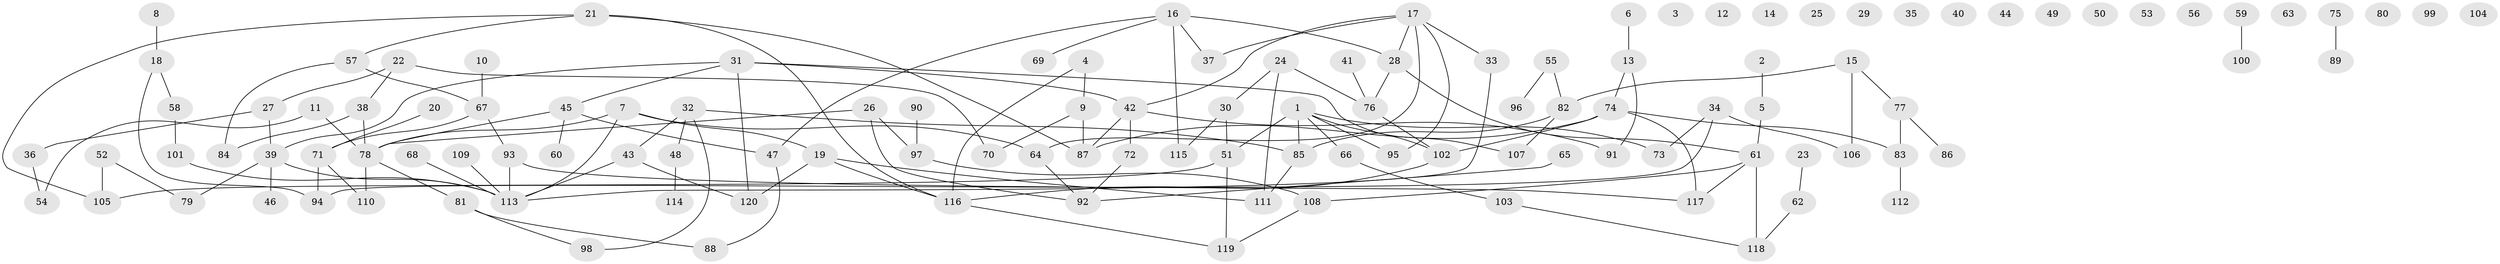 // Generated by graph-tools (version 1.1) at 2025/49/03/09/25 03:49:09]
// undirected, 120 vertices, 142 edges
graph export_dot {
graph [start="1"]
  node [color=gray90,style=filled];
  1;
  2;
  3;
  4;
  5;
  6;
  7;
  8;
  9;
  10;
  11;
  12;
  13;
  14;
  15;
  16;
  17;
  18;
  19;
  20;
  21;
  22;
  23;
  24;
  25;
  26;
  27;
  28;
  29;
  30;
  31;
  32;
  33;
  34;
  35;
  36;
  37;
  38;
  39;
  40;
  41;
  42;
  43;
  44;
  45;
  46;
  47;
  48;
  49;
  50;
  51;
  52;
  53;
  54;
  55;
  56;
  57;
  58;
  59;
  60;
  61;
  62;
  63;
  64;
  65;
  66;
  67;
  68;
  69;
  70;
  71;
  72;
  73;
  74;
  75;
  76;
  77;
  78;
  79;
  80;
  81;
  82;
  83;
  84;
  85;
  86;
  87;
  88;
  89;
  90;
  91;
  92;
  93;
  94;
  95;
  96;
  97;
  98;
  99;
  100;
  101;
  102;
  103;
  104;
  105;
  106;
  107;
  108;
  109;
  110;
  111;
  112;
  113;
  114;
  115;
  116;
  117;
  118;
  119;
  120;
  1 -- 51;
  1 -- 66;
  1 -- 73;
  1 -- 85;
  1 -- 95;
  1 -- 102;
  2 -- 5;
  4 -- 9;
  4 -- 116;
  5 -- 61;
  6 -- 13;
  7 -- 19;
  7 -- 64;
  7 -- 78;
  7 -- 113;
  8 -- 18;
  9 -- 70;
  9 -- 87;
  10 -- 67;
  11 -- 54;
  11 -- 78;
  13 -- 74;
  13 -- 91;
  15 -- 77;
  15 -- 82;
  15 -- 106;
  16 -- 28;
  16 -- 37;
  16 -- 47;
  16 -- 69;
  16 -- 115;
  17 -- 28;
  17 -- 33;
  17 -- 37;
  17 -- 42;
  17 -- 64;
  17 -- 95;
  18 -- 58;
  18 -- 94;
  19 -- 111;
  19 -- 116;
  19 -- 120;
  20 -- 71;
  21 -- 57;
  21 -- 87;
  21 -- 105;
  21 -- 116;
  22 -- 27;
  22 -- 38;
  22 -- 70;
  23 -- 62;
  24 -- 30;
  24 -- 76;
  24 -- 111;
  26 -- 78;
  26 -- 92;
  26 -- 97;
  27 -- 36;
  27 -- 39;
  28 -- 61;
  28 -- 76;
  30 -- 51;
  30 -- 115;
  31 -- 39;
  31 -- 42;
  31 -- 45;
  31 -- 107;
  31 -- 120;
  32 -- 43;
  32 -- 48;
  32 -- 85;
  32 -- 98;
  33 -- 113;
  34 -- 73;
  34 -- 94;
  34 -- 106;
  36 -- 54;
  38 -- 78;
  38 -- 84;
  39 -- 46;
  39 -- 79;
  39 -- 113;
  41 -- 76;
  42 -- 72;
  42 -- 87;
  42 -- 91;
  43 -- 113;
  43 -- 120;
  45 -- 47;
  45 -- 60;
  45 -- 78;
  47 -- 88;
  48 -- 114;
  51 -- 105;
  51 -- 119;
  52 -- 79;
  52 -- 105;
  55 -- 82;
  55 -- 96;
  57 -- 67;
  57 -- 84;
  58 -- 101;
  59 -- 100;
  61 -- 108;
  61 -- 117;
  61 -- 118;
  62 -- 118;
  64 -- 92;
  65 -- 92;
  66 -- 103;
  67 -- 71;
  67 -- 93;
  68 -- 113;
  71 -- 94;
  71 -- 110;
  72 -- 92;
  74 -- 83;
  74 -- 87;
  74 -- 102;
  74 -- 117;
  75 -- 89;
  76 -- 102;
  77 -- 83;
  77 -- 86;
  78 -- 81;
  78 -- 110;
  81 -- 88;
  81 -- 98;
  82 -- 85;
  82 -- 107;
  83 -- 112;
  85 -- 111;
  90 -- 97;
  93 -- 113;
  93 -- 117;
  97 -- 108;
  101 -- 113;
  102 -- 116;
  103 -- 118;
  108 -- 119;
  109 -- 113;
  116 -- 119;
}
